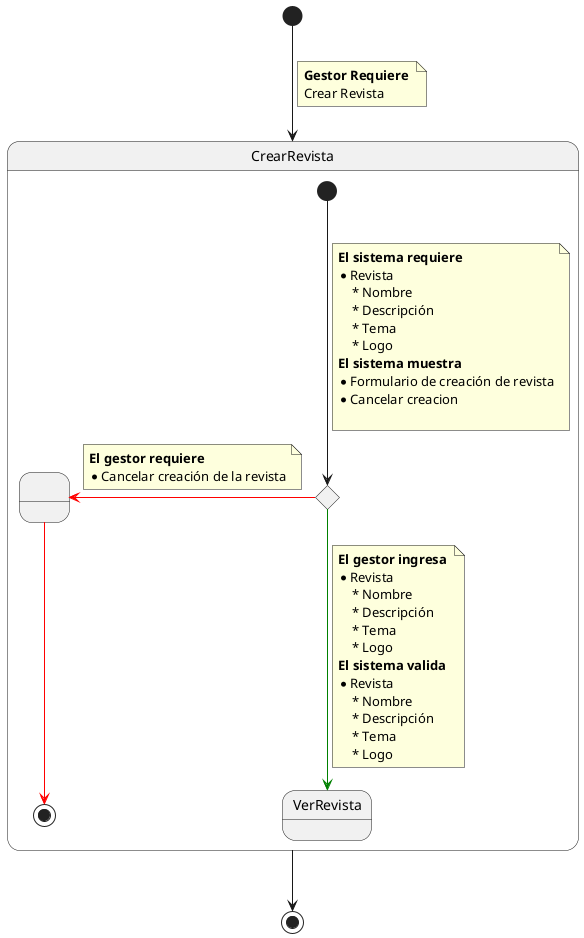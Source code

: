@startuml Detalle Caso de Uso Crear Revista

State CrearRevista {

    State " " as vacio2 <<choice>>
    State " " as vacio3
    State VerRevista

    [*] ---> vacio2
    note on link
        **El sistema requiere **
        * Revista
            * Nombre 
            * Descripción 
            * Tema 
            * Logo
        **El sistema muestra **
        * Formulario de creación de revista
        * Cancelar creacion

    end note
    

    vacio2 -[#green]-> VerRevista 
    note on link
        **El gestor ingresa **
        * Revista
            * Nombre 
            * Descripción 
            * Tema 
            * Logo
        **El sistema valida **
        * Revista
            * Nombre 
            * Descripción 
            * Tema 
            * Logo
    end note
    vacio2 -l[#red]-> vacio3
    note on link
        **El gestor requiere **
        * Cancelar creación de la revista
    end note    
    vacio3 -[#red]-> [*]

}

[*] --> CrearRevista
note on link
    **Gestor Requiere **
    Crear Revista
end note

CrearRevista --> [*]





@enduml
